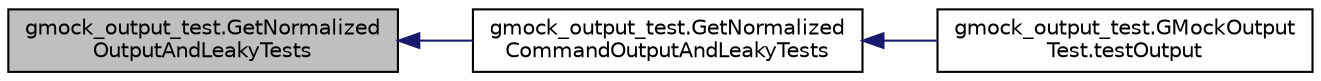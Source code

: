 digraph "gmock_output_test.GetNormalizedOutputAndLeakyTests"
{
  edge [fontname="Helvetica",fontsize="10",labelfontname="Helvetica",labelfontsize="10"];
  node [fontname="Helvetica",fontsize="10",shape=record];
  rankdir="LR";
  Node25 [label="gmock_output_test.GetNormalized\lOutputAndLeakyTests",height=0.2,width=0.4,color="black", fillcolor="grey75", style="filled", fontcolor="black"];
  Node25 -> Node26 [dir="back",color="midnightblue",fontsize="10",style="solid",fontname="Helvetica"];
  Node26 [label="gmock_output_test.GetNormalized\lCommandOutputAndLeakyTests",height=0.2,width=0.4,color="black", fillcolor="white", style="filled",URL="$d8/d7f/namespacegmock__output__test.html#a1796bc395fbfb8873992e3f84378e4bf"];
  Node26 -> Node27 [dir="back",color="midnightblue",fontsize="10",style="solid",fontname="Helvetica"];
  Node27 [label="gmock_output_test.GMockOutput\lTest.testOutput",height=0.2,width=0.4,color="black", fillcolor="white", style="filled",URL="$d6/d09/classgmock__output__test_1_1_g_mock_output_test.html#a661e7846690f48328fd9e0834fde9980"];
}
